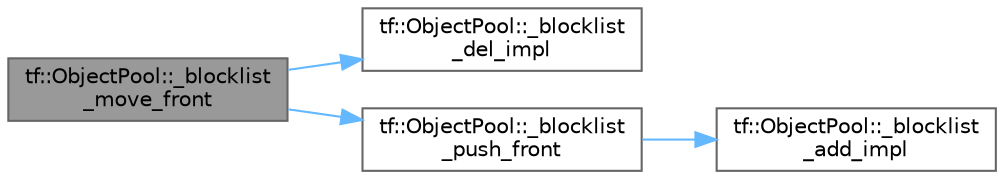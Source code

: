 digraph "tf::ObjectPool::_blocklist_move_front"
{
 // LATEX_PDF_SIZE
  bgcolor="transparent";
  edge [fontname=Helvetica,fontsize=10,labelfontname=Helvetica,labelfontsize=10];
  node [fontname=Helvetica,fontsize=10,shape=box,height=0.2,width=0.4];
  rankdir="LR";
  Node1 [id="Node000001",label="tf::ObjectPool::_blocklist\l_move_front",height=0.2,width=0.4,color="gray40", fillcolor="grey60", style="filled", fontcolor="black",tooltip=" "];
  Node1 -> Node2 [id="edge1_Node000001_Node000002",color="steelblue1",style="solid",tooltip=" "];
  Node2 [id="Node000002",label="tf::ObjectPool::_blocklist\l_del_impl",height=0.2,width=0.4,color="grey40", fillcolor="white", style="filled",URL="$classtf_1_1_object_pool.html#ad2baa58e88a7fc37496f94e20fe50790",tooltip=" "];
  Node1 -> Node3 [id="edge2_Node000001_Node000003",color="steelblue1",style="solid",tooltip=" "];
  Node3 [id="Node000003",label="tf::ObjectPool::_blocklist\l_push_front",height=0.2,width=0.4,color="grey40", fillcolor="white", style="filled",URL="$classtf_1_1_object_pool.html#a0cca6246aed7c116366a7073e2e5ce71",tooltip=" "];
  Node3 -> Node4 [id="edge3_Node000003_Node000004",color="steelblue1",style="solid",tooltip=" "];
  Node4 [id="Node000004",label="tf::ObjectPool::_blocklist\l_add_impl",height=0.2,width=0.4,color="grey40", fillcolor="white", style="filled",URL="$classtf_1_1_object_pool.html#ab096ea63fdae98a995d00bcb6833a8ec",tooltip=" "];
}
